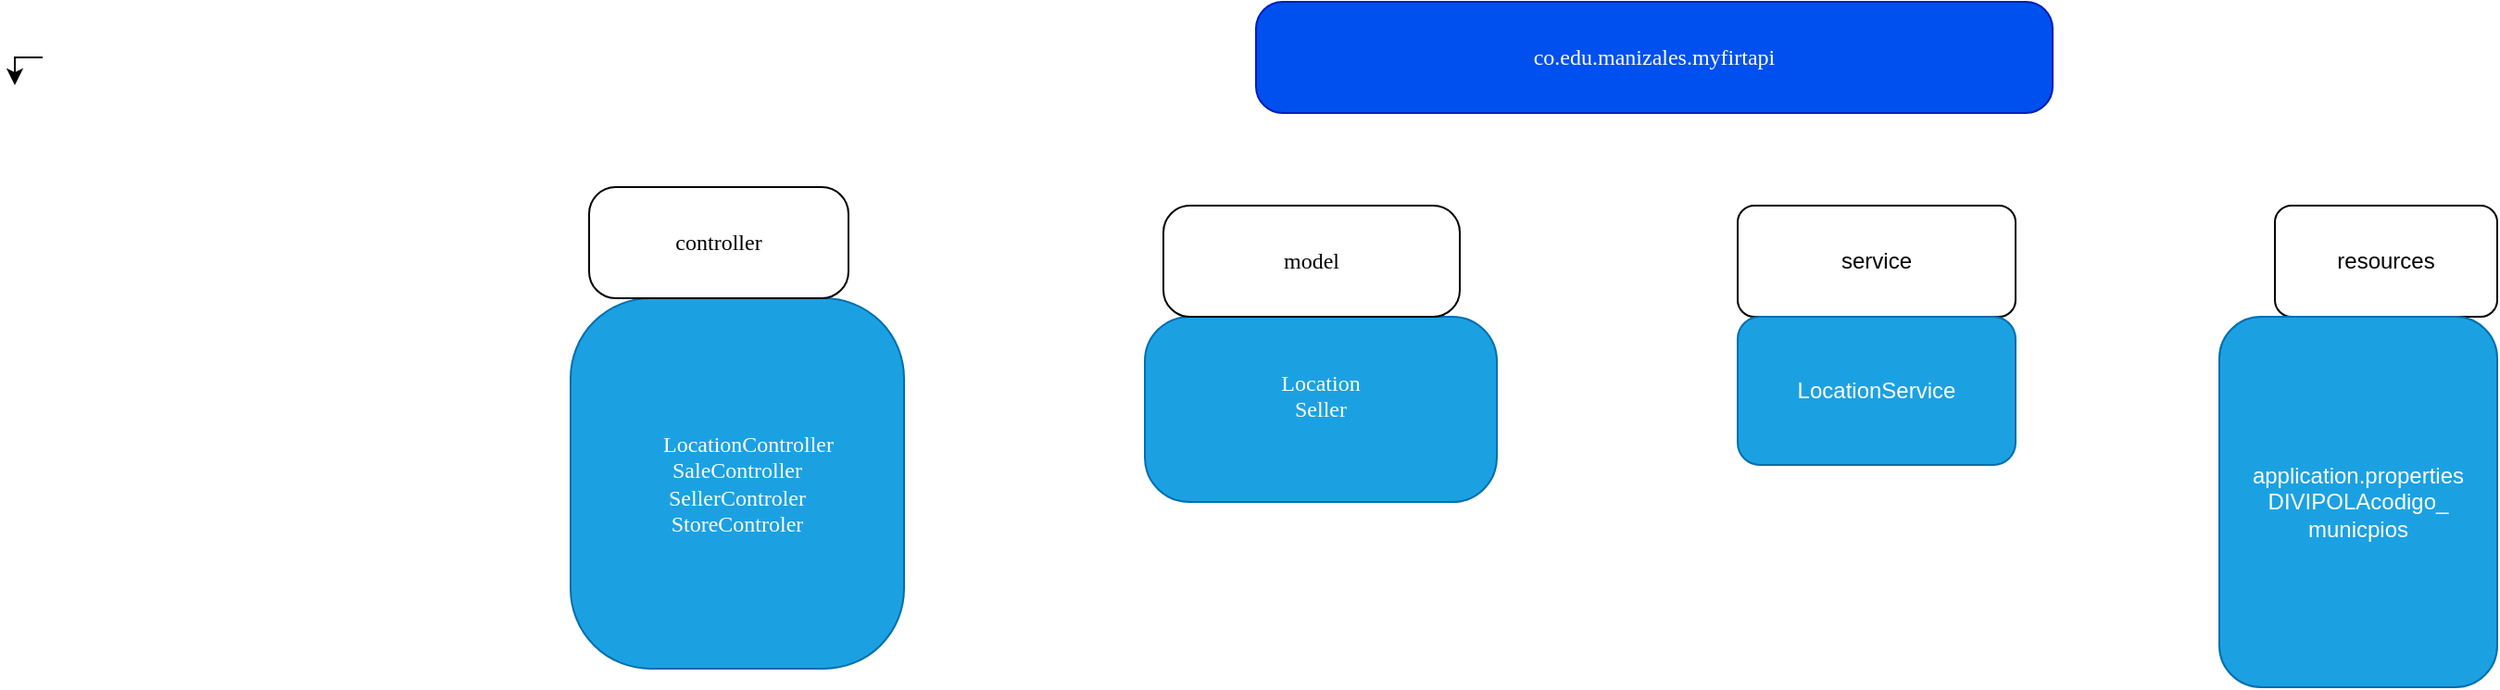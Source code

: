 <mxfile version="26.2.14">
  <diagram name="Page-1" id="58cdce13-f638-feb5-8d6f-7d28b1aa9fa0">
    <mxGraphModel dx="1218" dy="770" grid="1" gridSize="10" guides="1" tooltips="1" connect="1" arrows="1" fold="1" page="1" pageScale="1" pageWidth="1100" pageHeight="850" background="none" math="0" shadow="0">
      <root>
        <mxCell id="0" />
        <mxCell id="1" parent="0" />
        <mxCell id="382b91b5511bd0f7-5" value="&amp;nbsp; &amp;nbsp; LocationController&lt;div&gt;SaleController&lt;/div&gt;&lt;div&gt;SellerControler&lt;/div&gt;&lt;div&gt;StoreControler&lt;/div&gt;" style="rounded=1;whiteSpace=wrap;html=1;arcSize=24;fillColor=#1ba1e2;shadow=0;comic=0;labelBackgroundColor=none;fontFamily=Verdana;fontSize=12;align=center;fontColor=#ffffff;strokeColor=#006EAF;" parent="1" vertex="1">
          <mxGeometry x="320" y="170" width="180" height="200" as="geometry" />
        </mxCell>
        <mxCell id="382b91b5511bd0f7-6" value="co.edu.manizales.myfirtapi" style="rounded=1;whiteSpace=wrap;html=1;arcSize=24;fillColor=#0050ef;strokeColor=#001DBC;shadow=0;comic=0;labelBackgroundColor=none;fontFamily=Verdana;fontSize=12;fontColor=#ffffff;align=center;" parent="1" vertex="1">
          <mxGeometry x="690" y="10" width="430" height="60" as="geometry" />
        </mxCell>
        <mxCell id="382b91b5511bd0f7-7" value="controller" style="rounded=1;whiteSpace=wrap;html=1;arcSize=24;shadow=0;comic=0;labelBackgroundColor=none;fontFamily=Verdana;fontSize=12;align=center;" parent="1" vertex="1">
          <mxGeometry x="330" y="110" width="140" height="60" as="geometry" />
        </mxCell>
        <mxCell id="382b91b5511bd0f7-9" value="Location&lt;div&gt;Seller&lt;div&gt;&lt;br&gt;&lt;/div&gt;&lt;/div&gt;" style="rounded=1;whiteSpace=wrap;html=1;arcSize=24;fillColor=#1ba1e2;strokeColor=#006EAF;shadow=0;comic=0;labelBackgroundColor=none;fontFamily=Verdana;fontSize=12;fontColor=#ffffff;align=center;" parent="1" vertex="1">
          <mxGeometry x="630" y="180" width="190" height="100" as="geometry" />
        </mxCell>
        <mxCell id="382b91b5511bd0f7-10" value="model" style="rounded=1;whiteSpace=wrap;html=1;arcSize=24;shadow=0;comic=0;labelBackgroundColor=none;fontFamily=Verdana;fontSize=12;align=center;" parent="1" vertex="1">
          <mxGeometry x="640" y="120" width="160" height="60" as="geometry" />
        </mxCell>
        <mxCell id="k4Pf3rfUR_AqfiCQR_Up-1" style="edgeStyle=orthogonalEdgeStyle;rounded=0;orthogonalLoop=1;jettySize=auto;html=1;exitX=0;exitY=0.5;exitDx=0;exitDy=0;entryX=0.5;entryY=1;entryDx=0;entryDy=0;" edge="1" parent="1">
          <mxGeometry relative="1" as="geometry">
            <mxPoint x="35" y="40" as="sourcePoint" />
            <mxPoint x="20" y="55" as="targetPoint" />
          </mxGeometry>
        </mxCell>
        <mxCell id="k4Pf3rfUR_AqfiCQR_Up-10" value="service" style="rounded=1;whiteSpace=wrap;html=1;" vertex="1" parent="1">
          <mxGeometry x="950" y="120" width="150" height="60" as="geometry" />
        </mxCell>
        <mxCell id="k4Pf3rfUR_AqfiCQR_Up-11" value="LocationService" style="rounded=1;whiteSpace=wrap;html=1;fillColor=#1ba1e2;fontColor=#ffffff;strokeColor=#006EAF;" vertex="1" parent="1">
          <mxGeometry x="950" y="180" width="150" height="80" as="geometry" />
        </mxCell>
        <mxCell id="k4Pf3rfUR_AqfiCQR_Up-12" value="resources" style="rounded=1;whiteSpace=wrap;html=1;" vertex="1" parent="1">
          <mxGeometry x="1240" y="120" width="120" height="60" as="geometry" />
        </mxCell>
        <mxCell id="k4Pf3rfUR_AqfiCQR_Up-13" value="application.properties&lt;div&gt;DIVIPOLAcodigo_&lt;/div&gt;&lt;div&gt;municpios&lt;/div&gt;" style="rounded=1;whiteSpace=wrap;html=1;fillColor=#1ba1e2;fontColor=#ffffff;strokeColor=#006EAF;" vertex="1" parent="1">
          <mxGeometry x="1210" y="180" width="150" height="200" as="geometry" />
        </mxCell>
      </root>
    </mxGraphModel>
  </diagram>
</mxfile>
